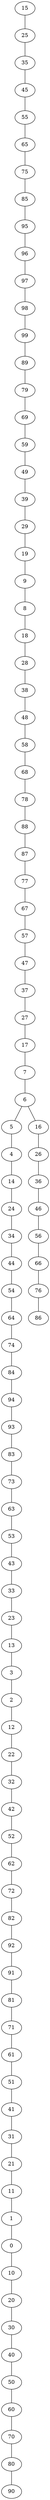 graph {
	0
	1
	2
	3
	4
	5
	6
	7
	8
	9
	10
	11
	12
	13
	14
	15
	16
	17
	18
	19
	20
	21
	22
	23
	24
	25
	26
	27
	28
	29
	30
	31
	32
	33
	34
	35
	36
	37
	38
	39
	40
	41
	42
	43
	44
	45
	46
	47
	48
	49
	50
	51
	52
	53
	54
	55
	56
	57
	58
	59
	60
	61
	62
	63
	64
	65
	66
	67
	68
	69
	70
	71
	72
	73
	74
	75
	76
	77
	78
	79
	80
	81
	82
	83
	84
	85
	86
	87
	88
	89
	90
	91
	92
	93
	94
	95
	96
	97
	98
	99
	0 -- 10;
	1 -- 0;
	2 -- 12;
	3 -- 2;
	4 -- 14;
	5 -- 4;
	6 -- 16;
	6 -- 5;
	7 -- 6;
	8 -- 18;
	9 -- 8;
	10 -- 20;
	11 -- 1;
	12 -- 22;
	13 -- 3;
	14 -- 24;
	15 -- 25;
	16 -- 26;
	17 -- 7;
	18 -- 28;
	19 -- 9;
	20 -- 30;
	21 -- 11;
	22 -- 32;
	23 -- 13;
	24 -- 34;
	25 -- 35;
	26 -- 36;
	27 -- 17;
	28 -- 38;
	29 -- 19;
	30 -- 40;
	31 -- 21;
	32 -- 42;
	33 -- 23;
	34 -- 44;
	35 -- 45;
	36 -- 46;
	37 -- 27;
	38 -- 48;
	39 -- 29;
	40 -- 50;
	41 -- 31;
	42 -- 52;
	43 -- 33;
	44 -- 54;
	45 -- 55;
	46 -- 56;
	47 -- 37;
	48 -- 58;
	49 -- 39;
	50 -- 60;
	51 -- 41;
	52 -- 62;
	53 -- 43;
	54 -- 64;
	55 -- 65;
	56 -- 66;
	57 -- 47;
	58 -- 68;
	59 -- 49;
	60 -- 70;
	61 -- 51;
	62 -- 72;
	63 -- 53;
	64 -- 74;
	65 -- 75;
	66 -- 76;
	67 -- 57;
	68 -- 78;
	69 -- 59;
	70 -- 80;
	71 -- 61;
	72 -- 82;
	73 -- 63;
	74 -- 84;
	75 -- 85;
	76 -- 86;
	77 -- 67;
	78 -- 88;
	79 -- 69;
	80 -- 90;
	81 -- 71;
	82 -- 92;
	83 -- 73;
	84 -- 94;
	85 -- 95;
	87 -- 77;
	88 -- 87;
	89 -- 79;
	91 -- 81;
	92 -- 91;
	93 -- 83;
	94 -- 93;
	95 -- 96;
	96 -- 97;
	97 -- 98;
	98 -- 99;
	99 -- 89;
}